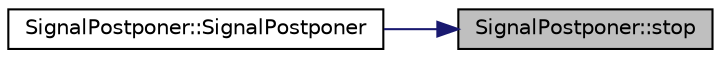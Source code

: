 digraph "SignalPostponer::stop"
{
 // LATEX_PDF_SIZE
  edge [fontname="Helvetica",fontsize="10",labelfontname="Helvetica",labelfontsize="10"];
  node [fontname="Helvetica",fontsize="10",shape=record];
  rankdir="RL";
  Node1 [label="SignalPostponer::stop",height=0.2,width=0.4,color="black", fillcolor="grey75", style="filled", fontcolor="black",tooltip=" "];
  Node1 -> Node2 [dir="back",color="midnightblue",fontsize="10",style="solid",fontname="Helvetica"];
  Node2 [label="SignalPostponer::SignalPostponer",height=0.2,width=0.4,color="black", fillcolor="white", style="filled",URL="$class_signal_postponer.html#aa88214ac8dc30171f36e3393191dc9ac",tooltip=" "];
}
